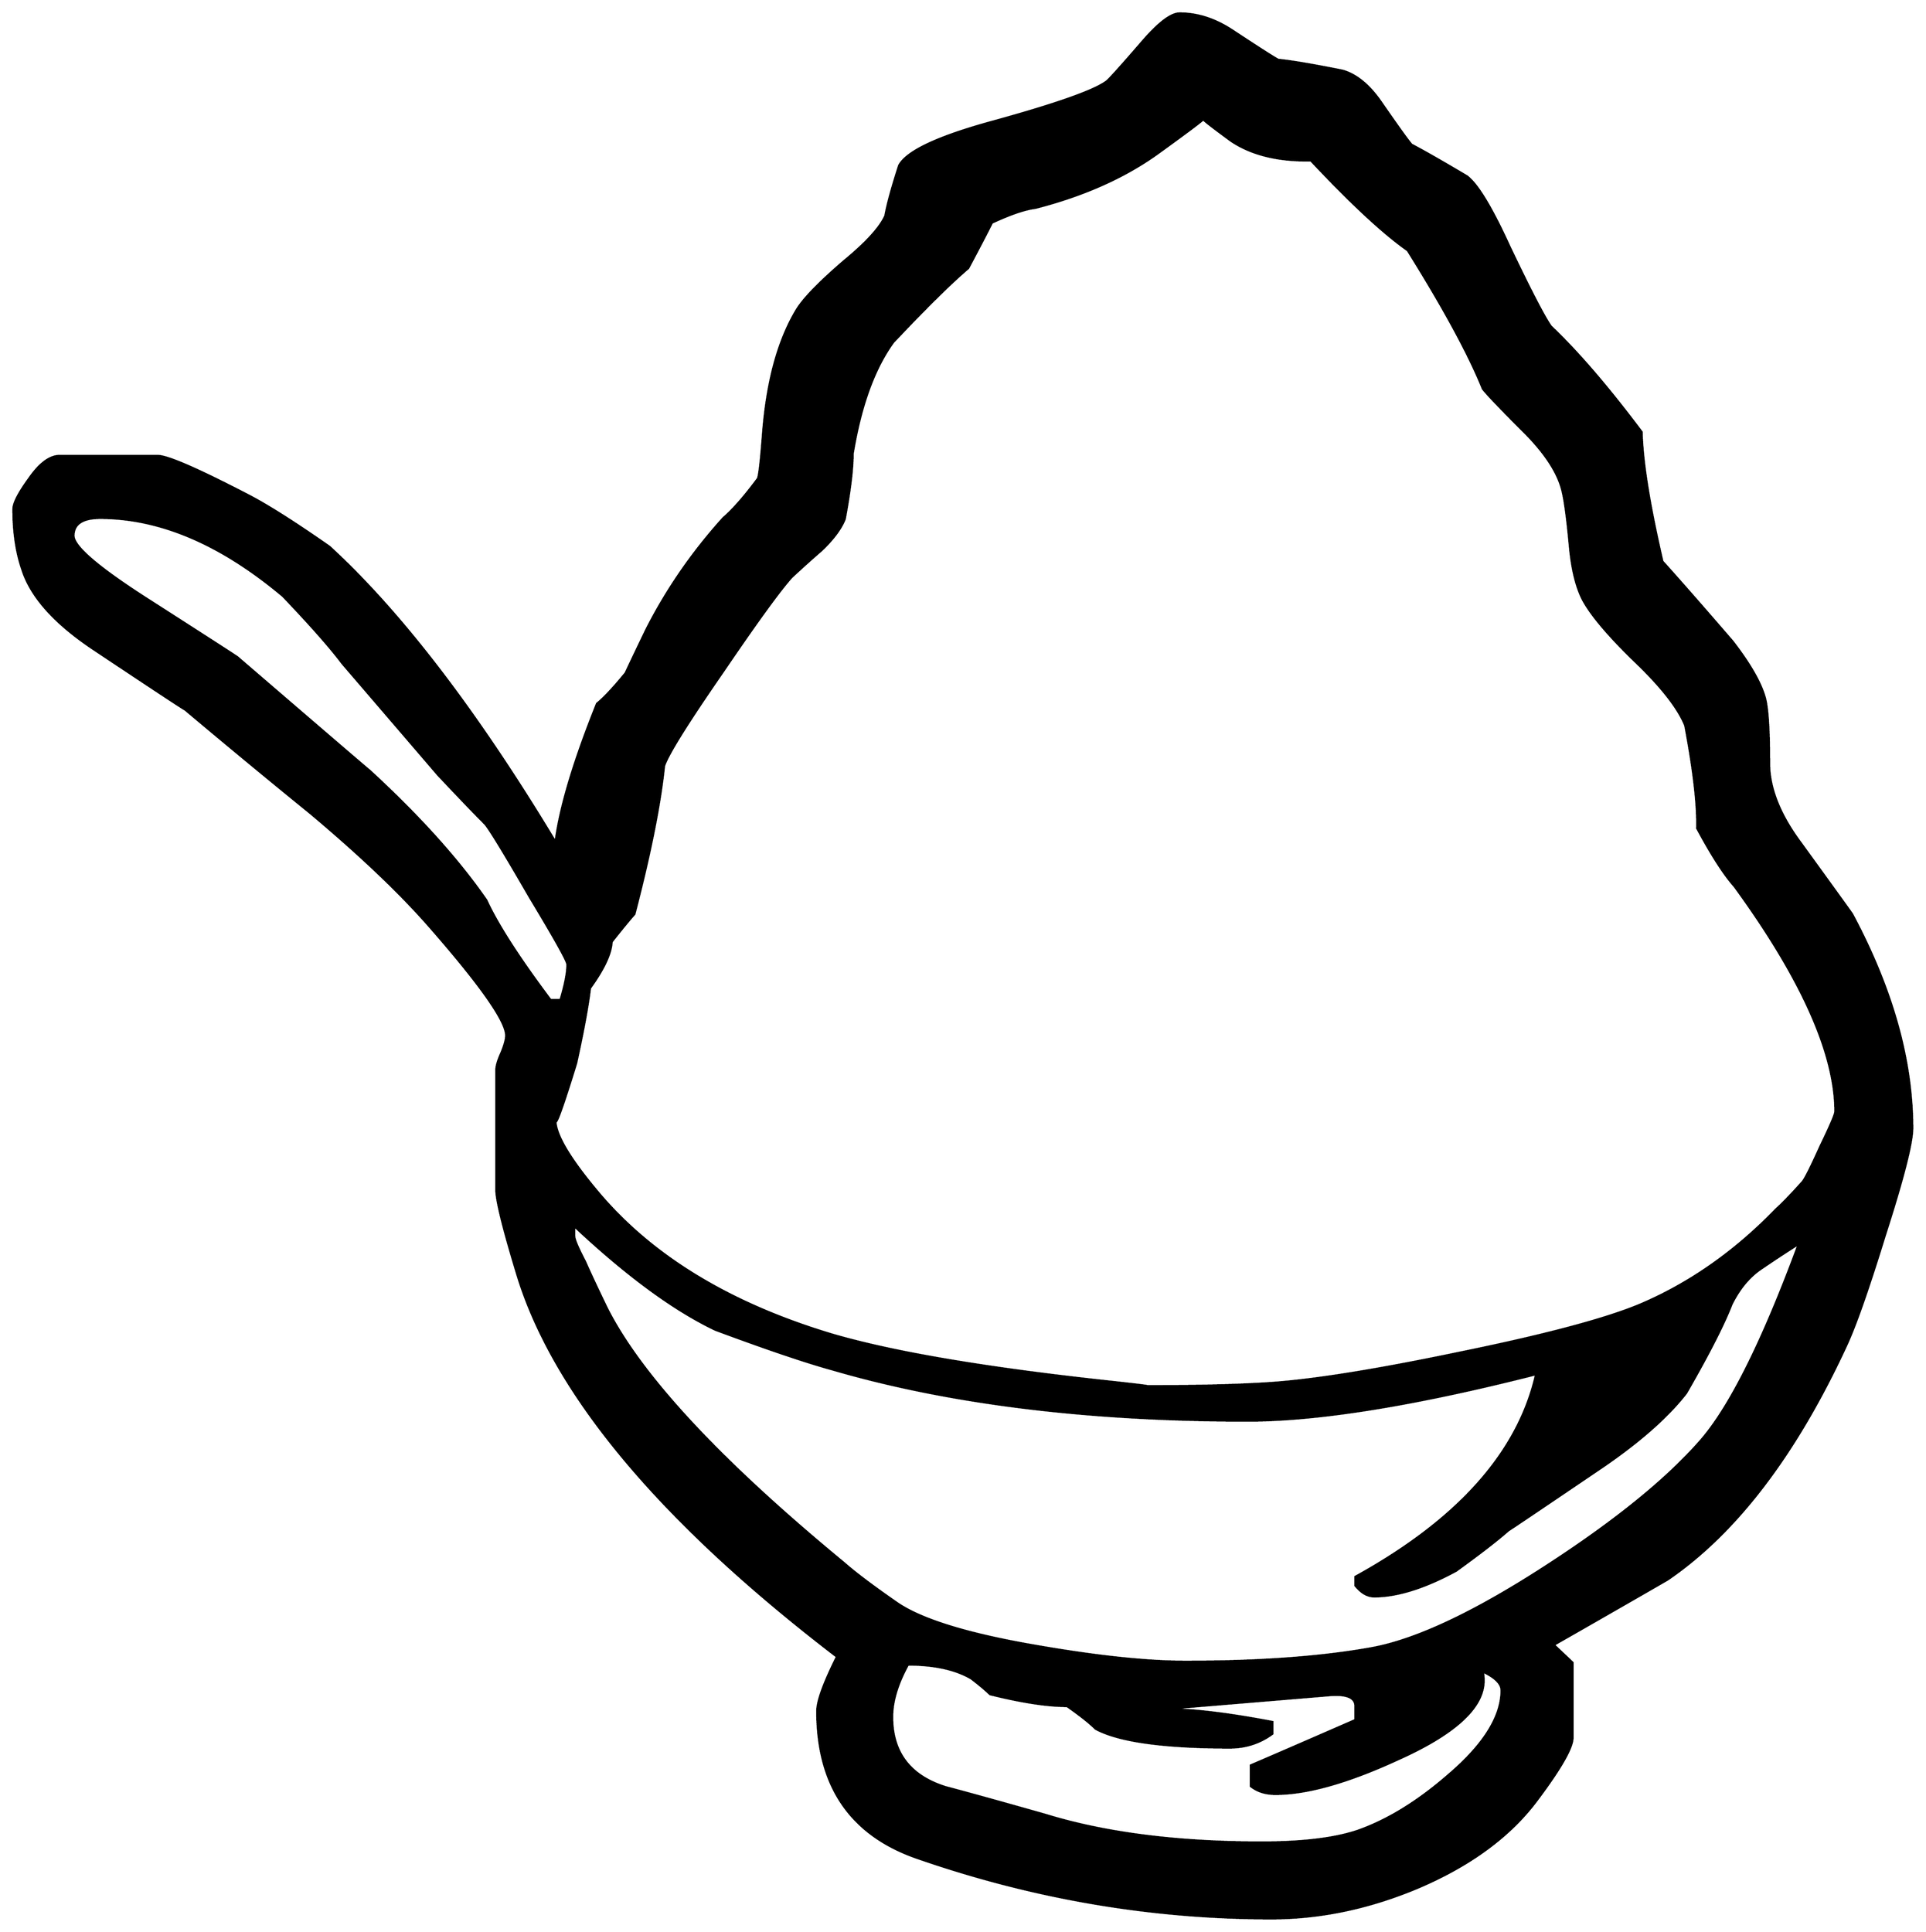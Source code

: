 


\begin{tikzpicture}[y=0.80pt, x=0.80pt, yscale=-1.0, xscale=1.0, inner sep=0pt, outer sep=0pt]
\begin{scope}[shift={(100.0,1705.0)},nonzero rule]
  \path[draw=.,fill=.,line width=1.600pt] (2005.0,-417.0) ..
    controls (2005.0,-402.333) and (1995.667,-366.0) ..
    (1977.0,-308.0) .. controls (1960.333,-254.0) and
    (1947.333,-217.0) .. (1938.0,-197.0) .. controls
    (1886.667,-86.333) and (1826.333,-7.333) .. (1757.0,40.0) ..
    controls (1731.667,54.667) and (1693.333,76.667) .. (1642.0,106.0)
    -- (1661.0,124.0) -- (1661.0,200.0) .. controls
    (1661.0,210.0) and (1649.0,231.0) .. (1625.0,263.0) ..
    controls (1597.667,299.667) and (1557.333,329.333) .. (1504.0,352.0)
    .. controls (1454.667,372.667) and (1405.333,383.0) ..
    (1356.0,383.0) .. controls (1234.667,383.0) and (1115.333,362.667)
    .. (998.0,322.0) .. controls (930.0,298.667) and (896.0,249.0)
    .. (896.0,173.0) .. controls (896.0,163.0) and (902.667,144.667)
    .. (916.0,118.0) .. controls (736.667,-19.333) and
    (628.667,-148.667) .. (592.0,-270.0) .. controls (578.0,-316.0)
    and (571.0,-344.333) .. (571.0,-355.0) -- (571.0,-476.0) ..
    controls (571.0,-480.0) and (572.667,-485.667) .. (576.0,-493.0)
    .. controls (579.333,-501.0) and (581.0,-507.0) ..
    (581.0,-511.0) .. controls (581.0,-525.667) and (554.667,-563.0)
    .. (502.0,-623.0) .. controls (472.667,-656.333) and
    (433.0,-694.0) .. (383.0,-736.0) .. controls (340.333,-770.667)
    and (298.0,-805.667) .. (256.0,-841.0) .. controls
    (255.333,-841.0) and (224.0,-861.667) .. (162.0,-903.0) ..
    controls (123.333,-929.0) and (99.667,-955.667) .. (91.0,-983.0)
    .. controls (85.0,-1000.333) and (82.0,-1020.667) ..
    (82.0,-1044.0) .. controls (82.0,-1050.0) and (87.333,-1060.333)
    .. (98.0,-1075.0) .. controls (108.667,-1090.333) and
    (119.0,-1098.0) .. (129.0,-1098.0) -- (228.0,-1098.0) ..
    controls (238.0,-1098.0) and (268.667,-1084.667) ..
    (320.0,-1058.0) .. controls (339.333,-1048.0) and
    (366.667,-1030.667) .. (402.0,-1006.0) .. controls
    (474.667,-939.333) and (551.0,-839.667) .. (631.0,-707.0) ..
    controls (635.667,-742.333) and (649.667,-789.0) .. (673.0,-847.0)
    .. controls (680.333,-853.0) and (690.0,-863.333) ..
    (702.0,-878.0) .. controls (706.667,-888.0) and (713.667,-902.667)
    .. (723.0,-922.0) .. controls (743.667,-962.667) and
    (769.667,-1000.333) .. (801.0,-1035.0) .. controls
    (811.0,-1043.667) and (822.667,-1057.0) .. (836.0,-1075.0) ..
    controls (837.333,-1078.333) and (839.0,-1093.0) ..
    (841.0,-1119.0) .. controls (845.0,-1173.0) and
    (856.667,-1215.667) .. (876.0,-1247.0) .. controls
    (883.333,-1258.333) and (899.0,-1274.333) .. (923.0,-1295.0) ..
    controls (945.667,-1313.667) and (959.667,-1329.0) ..
    (965.0,-1341.0) .. controls (967.0,-1352.333) and
    (971.667,-1369.333) .. (979.0,-1392.0) .. controls
    (987.0,-1406.667) and (1019.333,-1421.667) .. (1076.0,-1437.0) ..
    controls (1138.667,-1454.333) and (1176.333,-1467.667) ..
    (1189.0,-1477.0) .. controls (1191.667,-1479.0) and
    (1203.667,-1492.333) .. (1225.0,-1517.0) .. controls
    (1241.667,-1536.333) and (1254.333,-1546.0) .. (1263.0,-1546.0) ..
    controls (1281.0,-1546.0) and (1298.667,-1540.333) ..
    (1316.0,-1529.0) .. controls (1345.333,-1509.667) and
    (1361.0,-1499.667) .. (1363.0,-1499.0) .. controls
    (1376.333,-1497.667) and (1398.0,-1494.0) .. (1428.0,-1488.0) ..
    controls (1442.0,-1484.0) and (1455.0,-1473.333) ..
    (1467.0,-1456.0) .. controls (1485.0,-1430.0) and
    (1495.333,-1415.667) .. (1498.0,-1413.0) .. controls
    (1510.667,-1406.333) and (1529.333,-1395.667) .. (1554.0,-1381.0) ..
    controls (1564.667,-1373.0) and (1579.0,-1349.333) ..
    (1597.0,-1310.0) .. controls (1618.333,-1265.333) and
    (1632.333,-1238.333) .. (1639.0,-1229.0) .. controls
    (1666.333,-1203.0) and (1697.0,-1167.333) .. (1731.0,-1122.0) ..
    controls (1731.667,-1092.0) and (1738.667,-1048.333) ..
    (1752.0,-991.0) .. controls (1770.0,-971.0) and
    (1793.667,-944.0) .. (1823.0,-910.0) .. controls
    (1841.0,-886.667) and (1852.0,-867.333) .. (1856.0,-852.0) ..
    controls (1858.667,-841.333) and (1860.0,-819.667) ..
    (1860.0,-787.0) .. controls (1860.0,-761.667) and
    (1870.667,-734.667) .. (1892.0,-706.0) .. controls
    (1925.333,-660.0) and (1942.667,-636.0) .. (1944.0,-634.0) ..
    controls (1984.667,-558.0) and (2005.0,-485.667) ..
    (2005.0,-417.0) -- cycle(1927.0,-434.0) .. controls
    (1927.0,-492.667) and (1893.0,-568.667) .. (1825.0,-662.0) ..
    controls (1814.333,-674.0) and (1801.667,-693.667) ..
    (1787.0,-721.0) .. controls (1787.667,-744.333) and
    (1783.667,-779.0) .. (1775.0,-825.0) .. controls
    (1767.667,-843.0) and (1750.333,-865.0) .. (1723.0,-891.0) ..
    controls (1696.333,-917.0) and (1679.0,-937.667) ..
    (1671.0,-953.0) .. controls (1664.333,-966.333) and
    (1660.0,-984.667) .. (1658.0,-1008.0) .. controls
    (1655.333,-1036.667) and (1652.667,-1055.667) .. (1650.0,-1065.0) ..
    controls (1645.333,-1081.667) and (1633.667,-1099.667) ..
    (1615.0,-1119.0) .. controls (1588.333,-1145.667) and
    (1573.333,-1161.333) .. (1570.0,-1166.0) .. controls
    (1556.0,-1200.667) and (1530.667,-1247.333) .. (1494.0,-1306.0) ..
    controls (1469.333,-1323.333) and (1436.667,-1353.667) ..
    (1396.0,-1397.0) .. controls (1362.667,-1396.333) and
    (1335.667,-1403.0) .. (1315.0,-1417.0) .. controls
    (1295.0,-1431.667) and (1285.667,-1439.0) .. (1287.0,-1439.0) ..
    controls (1288.333,-1439.0) and (1273.333,-1427.667) ..
    (1242.0,-1405.0) .. controls (1208.0,-1380.333) and
    (1166.333,-1361.667) .. (1117.0,-1349.0) .. controls
    (1106.333,-1347.667) and (1091.667,-1342.667) .. (1073.0,-1334.0) ..
    controls (1067.667,-1323.333) and (1059.667,-1308.0) ..
    (1049.0,-1288.0) .. controls (1031.0,-1272.667) and
    (1005.667,-1247.667) .. (973.0,-1213.0) .. controls
    (953.667,-1186.333) and (940.0,-1148.667) .. (932.0,-1100.0) ..
    controls (932.0,-1084.667) and (929.333,-1062.667) ..
    (924.0,-1034.0) .. controls (920.0,-1024.0) and
    (912.0,-1013.333) .. (900.0,-1002.0) .. controls
    (890.0,-993.333) and (880.0,-984.333) .. (870.0,-975.0) ..
    controls (858.0,-961.667) and (835.0,-930.0) .. (801.0,-880.0)
    .. controls (765.0,-828.0) and (745.0,-796.0) ..
    (741.0,-784.0) .. controls (737.0,-745.333) and (727.0,-695.333)
    .. (711.0,-634.0) .. controls (705.667,-628.0) and
    (698.0,-618.667) .. (688.0,-606.0) .. controls (687.333,-594.0)
    and (680.0,-578.333) .. (666.0,-559.0) .. controls
    (664.0,-541.667) and (659.333,-516.333) .. (652.0,-483.0) ..
    controls (638.0,-437.667) and (631.0,-418.333) .. (631.0,-425.0)
    .. controls (631.0,-410.333) and (646.0,-385.333) ..
    (676.0,-350.0) .. controls (730.667,-286.0) and (809.333,-238.667)
    .. (912.0,-208.0) .. controls (974.0,-190.0) and
    (1066.333,-174.333) .. (1189.0,-161.0) .. controls
    (1219.667,-157.667) and (1233.333,-156.0) .. (1230.0,-156.0) ..
    controls (1280.0,-156.0) and (1320.667,-157.0) ..
    (1352.0,-159.0) .. controls (1396.0,-161.667) and
    (1461.0,-172.0) .. (1547.0,-190.0) .. controls
    (1638.333,-208.667) and (1701.0,-225.667) .. (1735.0,-241.0) ..
    controls (1783.0,-262.333) and (1827.0,-293.667) ..
    (1867.0,-335.0) .. controls (1873.667,-341.0) and
    (1882.667,-350.333) .. (1894.0,-363.0) .. controls
    (1896.667,-366.333) and (1902.667,-378.333) .. (1912.0,-399.0) ..
    controls (1922.0,-419.667) and (1927.0,-431.333) ..
    (1927.0,-434.0) -- cycle(1890.0,-300.0) .. controls
    (1877.333,-292.0) and (1864.667,-283.667) .. (1852.0,-275.0) ..
    controls (1840.0,-267.0) and (1830.0,-255.0) ..
    (1822.0,-239.0) .. controls (1814.0,-218.333) and
    (1798.667,-188.333) .. (1776.0,-149.0) .. controls
    (1757.333,-125.0) and (1729.0,-100.0) .. (1691.0,-74.0) ..
    controls (1629.0,-32.0) and (1597.333,-10.667) .. (1596.0,-10.0)
    .. controls (1584.667,0.0) and (1567.0,13.667) .. (1543.0,31.0)
    .. controls (1511.0,48.333) and (1483.333,57.0) .. (1460.0,57.0)
    .. controls (1453.333,57.0) and (1447.0,53.333) .. (1441.0,46.0)
    -- (1441.0,37.0) .. controls (1545.0,-20.333) and
    (1606.0,-88.667) .. (1624.0,-168.0) .. controls
    (1500.667,-136.667) and (1403.333,-121.0) .. (1332.0,-121.0) ..
    controls (1170.0,-121.0) and (1029.667,-138.333) ..
    (911.0,-173.0) .. controls (884.333,-180.333) and (845.0,-193.667)
    .. (793.0,-213.0) .. controls (751.0,-233.0) and
    (703.333,-268.0) .. (650.0,-318.0) -- (650.0,-308.0) ..
    controls (650.0,-304.667) and (653.667,-296.0) .. (661.0,-282.0)
    .. controls (665.667,-271.333) and (673.0,-255.667) ..
    (683.0,-235.0) .. controls (717.667,-166.333) and (797.667,-80.333)
    .. (923.0,23.0) .. controls (934.333,33.0) and (952.0,46.333) ..
    (976.0,63.0) .. controls (1000.667,80.333) and (1048.0,95.0) ..
    (1118.0,107.0) .. controls (1179.333,117.667) and (1229.667,123.0)
    .. (1269.0,123.0) .. controls (1345.0,123.0) and
    (1408.333,118.333) .. (1459.0,109.0) .. controls (1504.333,100.333)
    and (1563.333,72.333) .. (1636.0,25.0) .. controls
    (1704.667,-19.667) and (1756.0,-61.333) .. (1790.0,-100.0) ..
    controls (1820.0,-134.0) and (1853.333,-200.667) ..
    (1890.0,-300.0) -- cycle(643.0,-583.0) .. controls
    (643.0,-586.333) and (630.333,-609.0) .. (605.0,-651.0) ..
    controls (580.333,-693.667) and (565.333,-718.333) .. (560.0,-725.0)
    .. controls (549.333,-735.667) and (533.333,-752.333) ..
    (512.0,-775.0) .. controls (508.0,-779.667) and (475.667,-817.333)
    .. (415.0,-888.0) .. controls (403.0,-904.0) and
    (383.0,-926.667) .. (355.0,-956.0) .. controls (292.333,-1008.667)
    and (230.667,-1035.0) .. (170.0,-1035.0) .. controls
    (152.0,-1035.0) and (143.0,-1029.0) .. (143.0,-1017.0) ..
    controls (143.0,-1006.333) and (167.333,-985.333) ..
    (216.0,-954.0) .. controls (277.333,-914.667) and (308.333,-894.667)
    .. (309.0,-894.0) .. controls (395.0,-820.0) and
    (439.667,-781.667) .. (443.0,-779.0) .. controls (493.0,-733.0)
    and (532.333,-689.333) .. (561.0,-648.0) .. controls
    (572.333,-623.333) and (594.0,-589.667) .. (626.0,-547.0) --
    (636.0,-547.0) .. controls (640.667,-562.333) and (643.0,-574.333)
    .. (643.0,-583.0) -- cycle(1589.0,152.0) .. controls
    (1589.0,145.333) and (1582.667,139.0) .. (1570.0,133.0) ..
    controls (1570.667,135.667) and (1571.0,138.667) .. (1571.0,142.0)
    .. controls (1571.0,169.333) and (1542.0,196.0) ..
    (1484.0,222.0) .. controls (1433.333,245.333) and (1392.0,257.0)
    .. (1360.0,257.0) .. controls (1350.0,257.0) and
    (1341.667,254.333) .. (1335.0,249.0) -- (1335.0,228.0) ..
    controls (1358.333,218.0) and (1393.667,202.667) .. (1441.0,182.0)
    -- (1441.0,168.0) .. controls (1441.0,159.333) and
    (1432.333,155.667) .. (1415.0,157.0) -- (1247.0,171.0) ..
    controls (1275.0,171.0) and (1311.667,175.333) .. (1357.0,184.0)
    -- (1357.0,196.0) .. controls (1344.333,205.333) and
    (1330.0,210.0) .. (1314.0,210.0) .. controls (1246.667,210.0)
    and (1201.333,203.667) .. (1178.0,191.0) .. controls
    (1172.0,185.0) and (1162.333,177.333) .. (1149.0,168.0) ..
    controls (1129.0,168.0) and (1103.0,164.0) .. (1071.0,156.0)
    .. controls (1067.0,152.0) and (1060.667,146.667) ..
    (1052.0,140.0) .. controls (1036.0,130.667) and (1014.667,126.0)
    .. (988.0,126.0) .. controls (977.333,145.333) and (972.0,163.0)
    .. (972.0,179.0) .. controls (972.0,215.0) and (990.0,238.667)
    .. (1026.0,250.0) .. controls (1048.667,256.0) and
    (1082.333,265.333) .. (1127.0,278.0) .. controls (1187.667,296.667)
    and (1260.667,306.0) .. (1346.0,306.0) .. controls
    (1388.0,306.0) and (1420.667,302.0) .. (1444.0,294.0) ..
    controls (1474.0,283.333) and (1504.333,264.667) .. (1535.0,238.0)
    .. controls (1571.0,207.333) and (1589.0,178.667) ..
    (1589.0,152.0) -- cycle;
\end{scope}

\end{tikzpicture}

